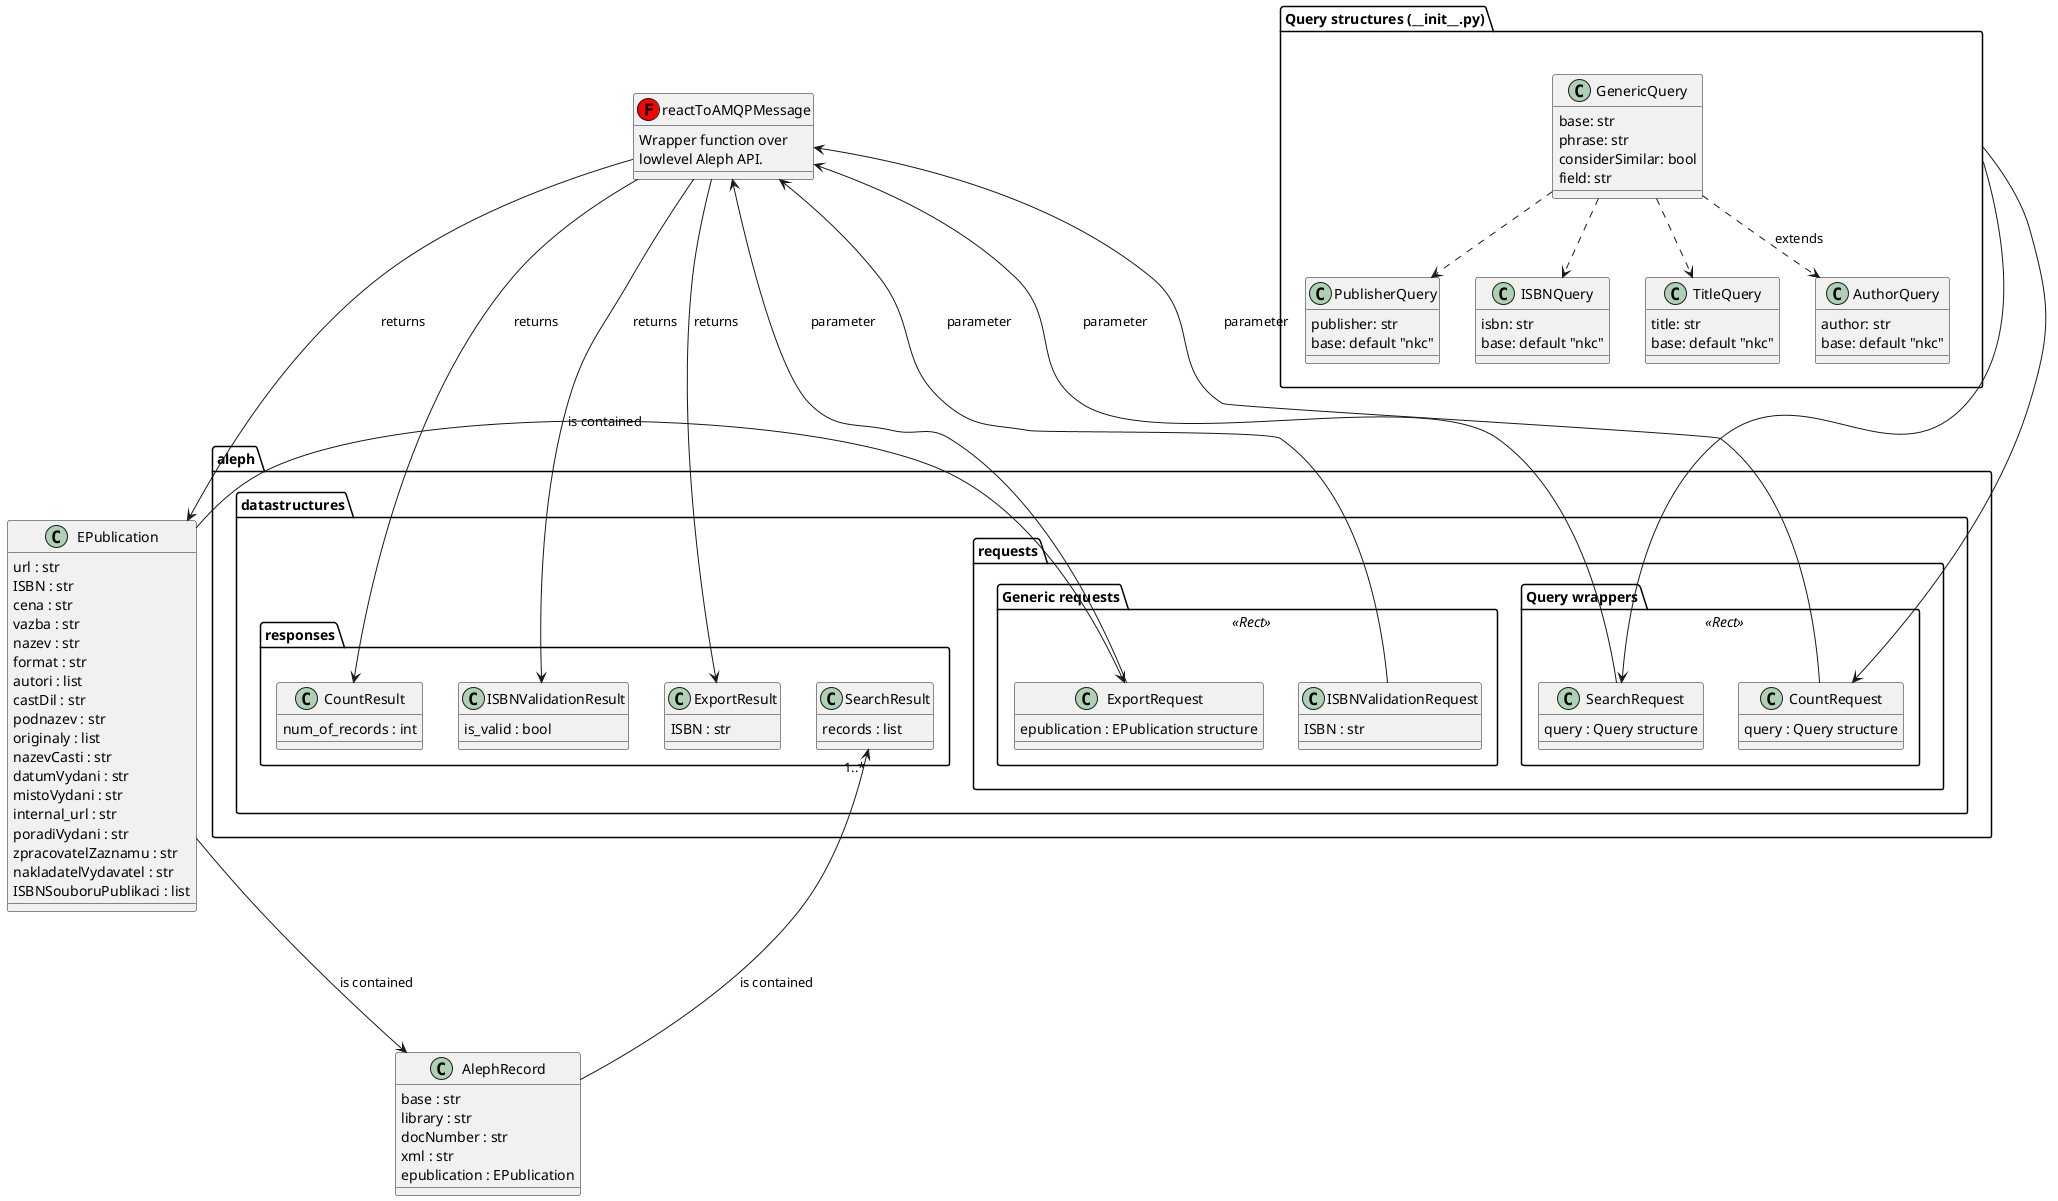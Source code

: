 @startuml
package "Query structures (_​_init__.py)" as QS {
    class TitleQuery {
        title: str
        base: default "nkc"
    }
    class AuthorQuery {
        author: str
        base: default "nkc"
    }
    class PublisherQuery {
        publisher: str
        base: default "nkc"
    }
    class ISBNQuery {
        isbn: str
        base: default "nkc"
    }
    class GenericQuery {
        base: str
        phrase: str
        considerSimilar: bool
        field: str
    }
    GenericQuery ..> TitleQuery
    GenericQuery ..> AuthorQuery : extends
    GenericQuery ..> PublisherQuery
    GenericQuery ..> ISBNQuery
}

package aleph.datastructures.requests {
    package "Query wrappers" as QW <<Rect>> {
        class SearchRequest {
            query : Query structure
        }
        class CountRequest {
            query : Query structure
        }
    }
    package "Generic requests" as GR <<Rect>> {
        class ISBNValidationRequest {
            ISBN : str
        }
        class ExportRequest {
            epublication : EPublication structure
        }
    }
}

QS -left--> SearchRequest
QS -down--> CountRequest

class reactToAMQPMessage <<(F, red)>> {
    Wrapper function over
    lowlevel Aleph API.
}

ISBNValidationRequest -down--> reactToAMQPMessage: parameter
ExportRequest -down--> reactToAMQPMessage: parameter
SearchRequest -down--> reactToAMQPMessage: parameter
CountRequest -down--> reactToAMQPMessage: parameter


package aleph.datastructures.responses {
    class SearchResult {
        records : list
    }
    class CountResult {
        num_of_records : int
    }
    class ISBNValidationResult {
        is_valid : bool
    }
    class ExportResult {
        ISBN : str
    }
}

reactToAMQPMessage -down--> CountResult: returns
reactToAMQPMessage -down--> ISBNValidationResult: returns
reactToAMQPMessage -down--> ExportResult: returns

class EPublication {
    url : str
    ISBN : str
    cena : str
    vazba : str
    nazev : str
    format : str
    autori : list
    castDil : str
    podnazev : str
    originaly : list
    nazevCasti : str
    datumVydani : str
    mistoVydani : str
    internal_url : str
    poradiVydani : str
    zpracovatelZaznamu : str
    nakladatelVydavatel : str
    ISBNSouboruPublikaci : list
}
class AlephRecord {
    base : str
    library : str
    docNumber : str
    xml : str
    epublication : EPublication
}

reactToAMQPMessage -down--> EPublication: returns
EPublication ---> AlephRecord: is contained
AlephRecord ---> "1..*" SearchResult: is contained
EPublication ---> ExportRequest: is contained

@enduml